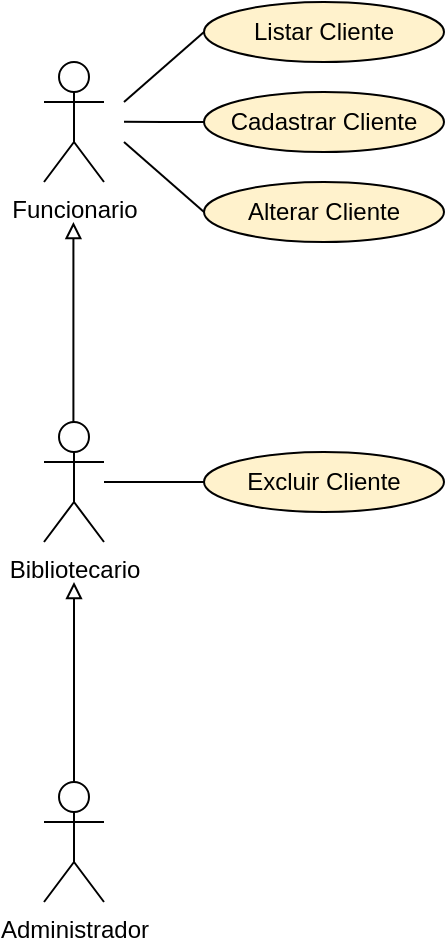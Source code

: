 <mxfile version="14.8.4" type="device"><diagram id="OuJw2wtNyGCThG0iatuD" name="Page-1"><mxGraphModel dx="490" dy="292" grid="1" gridSize="10" guides="1" tooltips="1" connect="1" arrows="1" fold="1" page="1" pageScale="1" pageWidth="850" pageHeight="1100" math="0" shadow="0"><root><mxCell id="0"/><mxCell id="1" parent="0"/><mxCell id="8p5TN-MljgMGI9fPJSg6-3" style="edgeStyle=orthogonalEdgeStyle;rounded=0;orthogonalLoop=1;jettySize=auto;html=1;endArrow=block;endFill=0;" parent="1" source="8p5TN-MljgMGI9fPJSg6-1" edge="1"><mxGeometry relative="1" as="geometry"><mxPoint x="155" y="370" as="targetPoint"/><mxPoint x="155" y="460" as="sourcePoint"/><Array as="points"><mxPoint x="155" y="440"/><mxPoint x="155" y="440"/></Array></mxGeometry></mxCell><mxCell id="8p5TN-MljgMGI9fPJSg6-1" value="Administrador" style="shape=umlActor;verticalLabelPosition=bottom;verticalAlign=top;html=1;outlineConnect=0;" parent="1" vertex="1"><mxGeometry x="140" y="470" width="30" height="60" as="geometry"/></mxCell><mxCell id="8p5TN-MljgMGI9fPJSg6-2" value="Funcionario" style="shape=umlActor;verticalLabelPosition=bottom;verticalAlign=top;html=1;outlineConnect=0;" parent="1" vertex="1"><mxGeometry x="140" y="110" width="30" height="60" as="geometry"/></mxCell><mxCell id="lwTfGbmKr3NFYUxFEAk1-2" style="rounded=0;orthogonalLoop=1;jettySize=auto;html=1;exitX=0;exitY=0.5;exitDx=0;exitDy=0;endArrow=none;endFill=0;" edge="1" parent="1" source="8p5TN-MljgMGI9fPJSg6-4"><mxGeometry relative="1" as="geometry"><mxPoint x="180" y="130" as="targetPoint"/></mxGeometry></mxCell><mxCell id="8p5TN-MljgMGI9fPJSg6-4" value="Listar Cliente" style="ellipse;whiteSpace=wrap;html=1;fillColor=#fff2cc;" parent="1" vertex="1"><mxGeometry x="220" y="80" width="120" height="30" as="geometry"/></mxCell><mxCell id="lwTfGbmKr3NFYUxFEAk1-1" style="edgeStyle=orthogonalEdgeStyle;rounded=0;orthogonalLoop=1;jettySize=auto;html=1;exitX=0;exitY=0.5;exitDx=0;exitDy=0;endArrow=none;endFill=0;" edge="1" parent="1" source="8p5TN-MljgMGI9fPJSg6-5"><mxGeometry relative="1" as="geometry"><mxPoint x="180" y="139.905" as="targetPoint"/></mxGeometry></mxCell><mxCell id="8p5TN-MljgMGI9fPJSg6-5" value="Cadastrar Cliente" style="ellipse;whiteSpace=wrap;html=1;fillColor=#fff2cc;" parent="1" vertex="1"><mxGeometry x="220" y="125" width="120" height="30" as="geometry"/></mxCell><mxCell id="lwTfGbmKr3NFYUxFEAk1-3" style="edgeStyle=none;rounded=0;orthogonalLoop=1;jettySize=auto;html=1;exitX=0;exitY=0.5;exitDx=0;exitDy=0;endArrow=none;endFill=0;" edge="1" parent="1" source="8p5TN-MljgMGI9fPJSg6-6"><mxGeometry relative="1" as="geometry"><mxPoint x="180" y="150" as="targetPoint"/></mxGeometry></mxCell><mxCell id="8p5TN-MljgMGI9fPJSg6-6" value="Alterar Cliente" style="ellipse;whiteSpace=wrap;html=1;fillColor=#fff2cc;" parent="1" vertex="1"><mxGeometry x="220" y="170" width="120" height="30" as="geometry"/></mxCell><mxCell id="PCyA0bRhOXEH6rUtyWEo-1" value="Bibliotecario" style="shape=umlActor;verticalLabelPosition=bottom;verticalAlign=top;html=1;outlineConnect=0;" parent="1" vertex="1"><mxGeometry x="140" y="290" width="30" height="60" as="geometry"/></mxCell><mxCell id="PCyA0bRhOXEH6rUtyWEo-2" style="edgeStyle=orthogonalEdgeStyle;rounded=0;orthogonalLoop=1;jettySize=auto;html=1;endArrow=block;endFill=0;" parent="1" edge="1"><mxGeometry relative="1" as="geometry"><mxPoint x="154.71" y="190" as="targetPoint"/><mxPoint x="154.71" y="290" as="sourcePoint"/><Array as="points"><mxPoint x="154.71" y="260"/><mxPoint x="154.71" y="260"/></Array></mxGeometry></mxCell><mxCell id="PCyA0bRhOXEH6rUtyWEo-16" style="edgeStyle=none;rounded=0;orthogonalLoop=1;jettySize=auto;html=1;endArrow=none;endFill=0;" parent="1" source="PCyA0bRhOXEH6rUtyWEo-10" target="PCyA0bRhOXEH6rUtyWEo-1" edge="1"><mxGeometry relative="1" as="geometry"/></mxCell><mxCell id="PCyA0bRhOXEH6rUtyWEo-10" value="Excluir Cliente" style="ellipse;whiteSpace=wrap;html=1;fillColor=#fff2cc;" parent="1" vertex="1"><mxGeometry x="220" y="305" width="120" height="30" as="geometry"/></mxCell></root></mxGraphModel></diagram></mxfile>